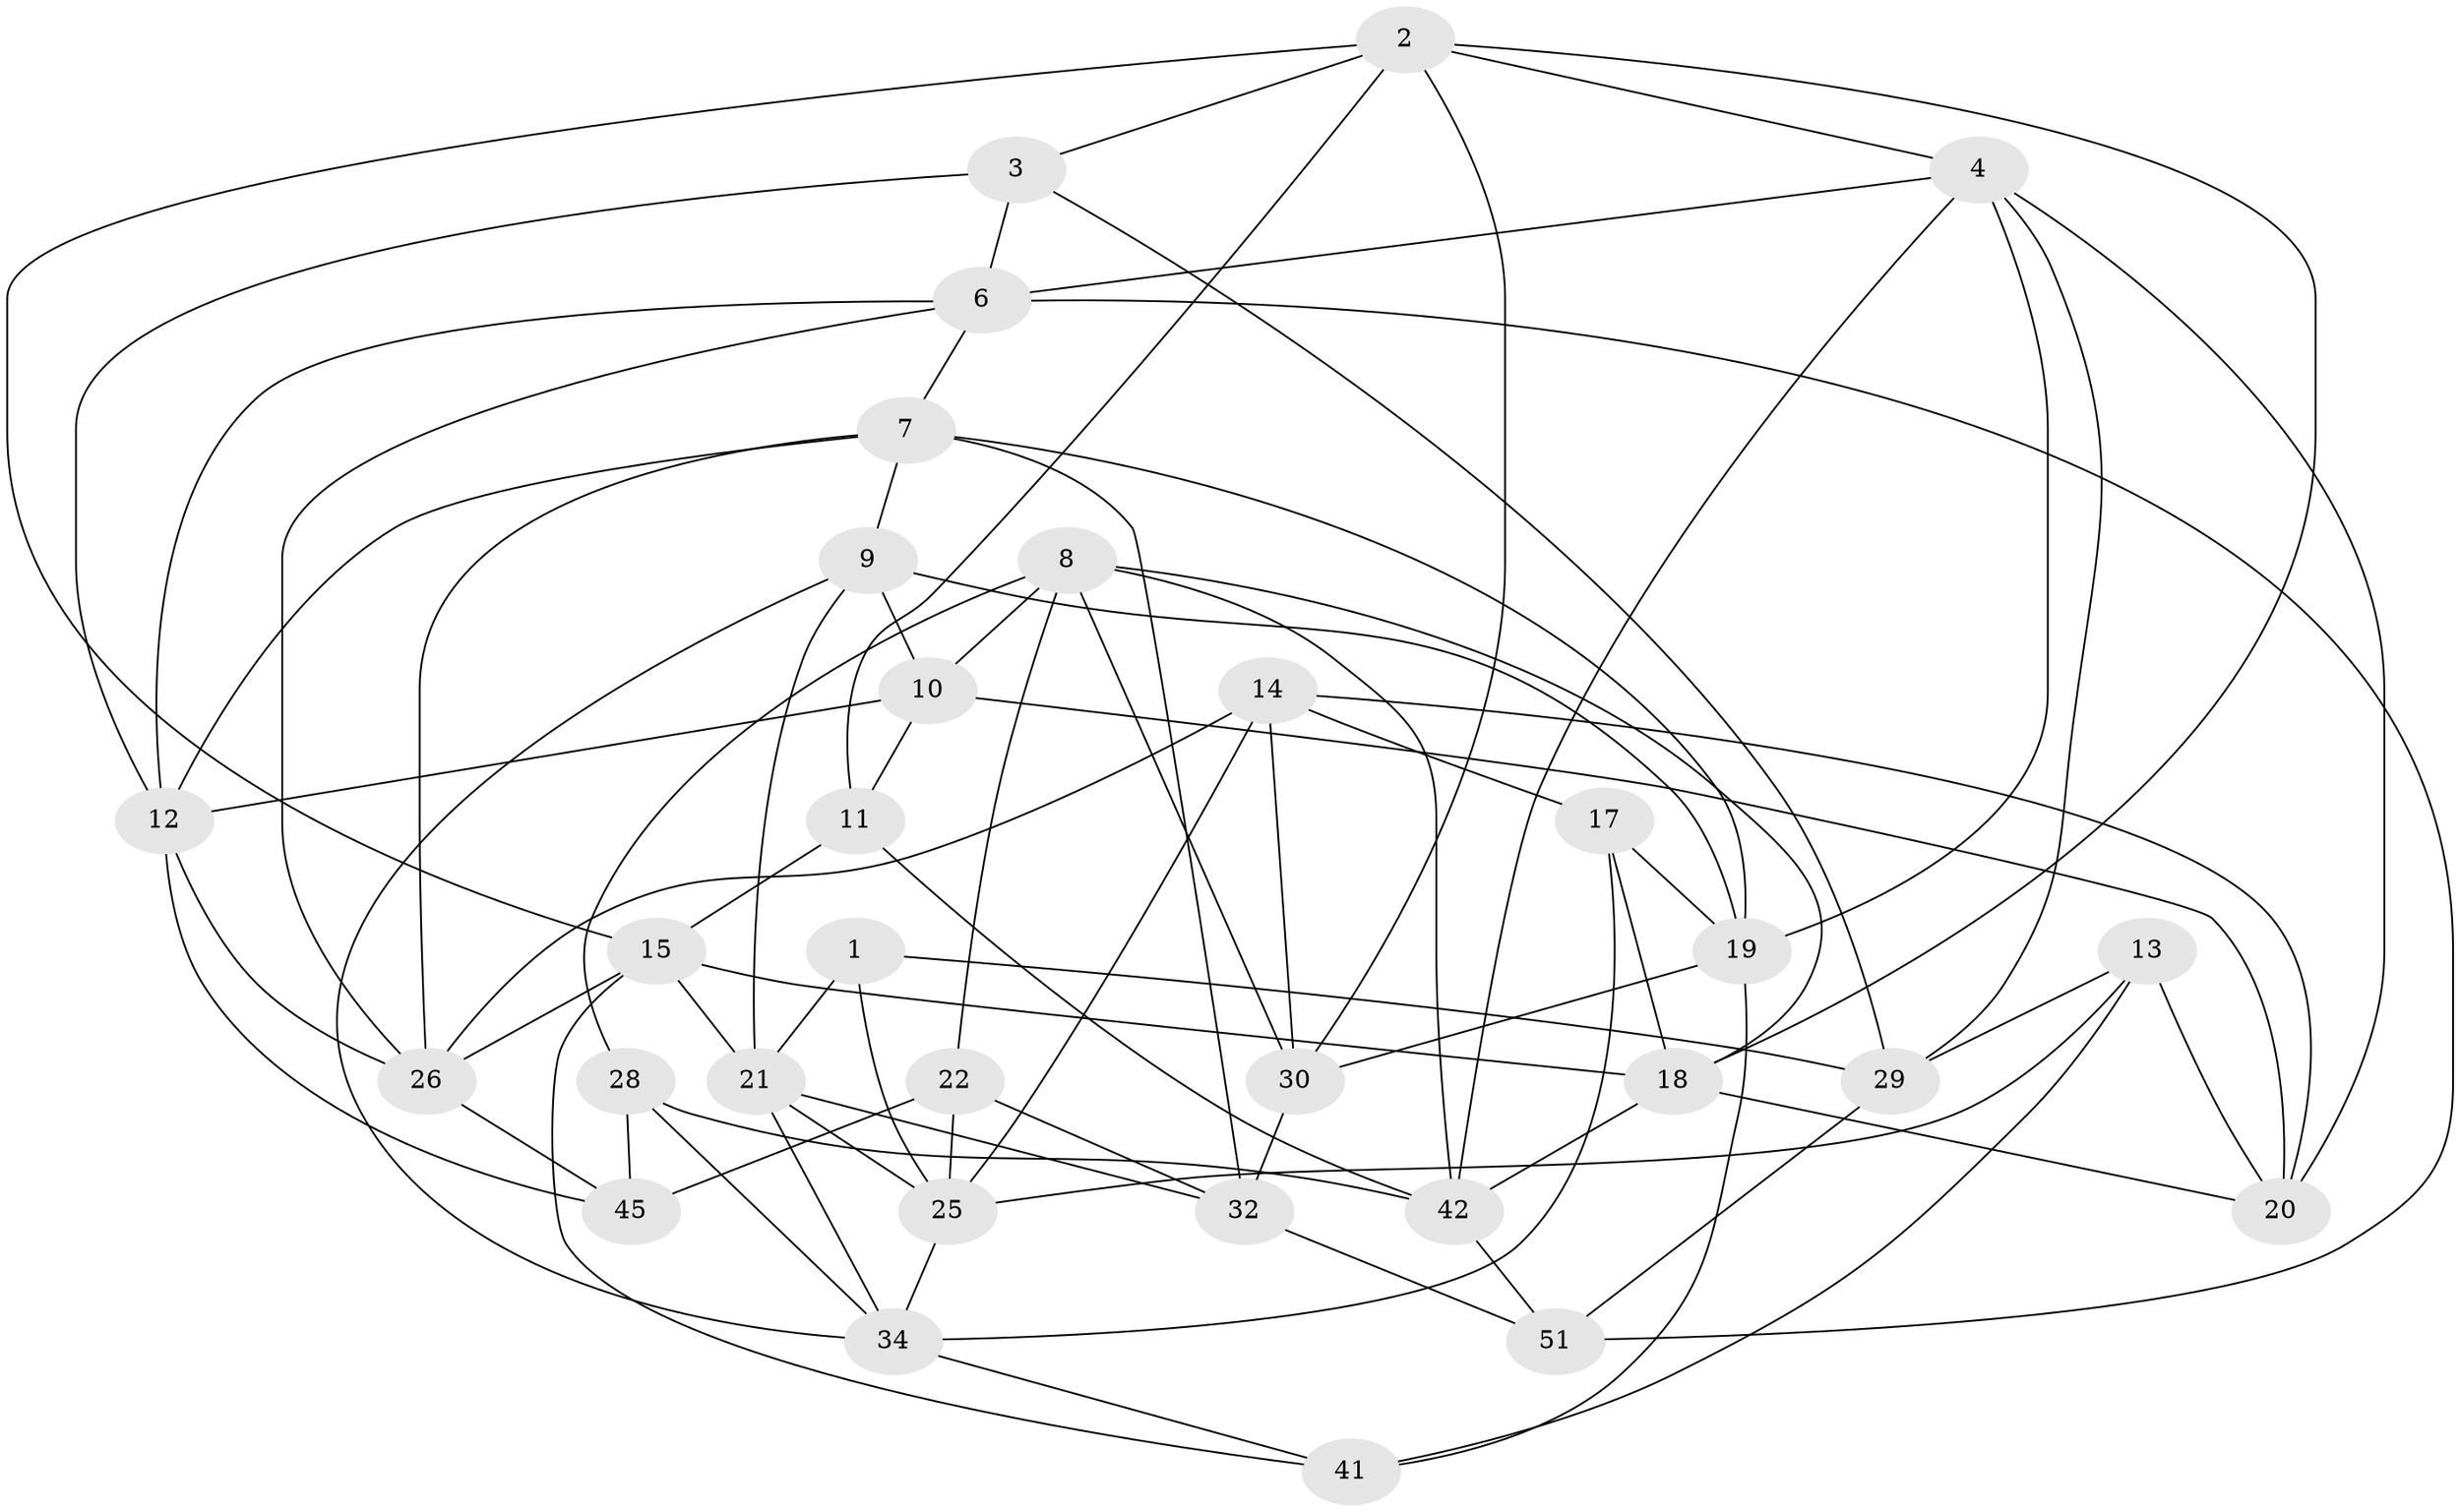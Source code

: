 // original degree distribution, {4: 1.0}
// Generated by graph-tools (version 1.1) at 2025/11/02/27/25 16:11:49]
// undirected, 31 vertices, 79 edges
graph export_dot {
graph [start="1"]
  node [color=gray90,style=filled];
  1;
  2 [super="+5"];
  3;
  4 [super="+49"];
  6 [super="+27"];
  7 [super="+37"];
  8 [super="+43"];
  9 [super="+16"];
  10 [super="+23"];
  11;
  12 [super="+40"];
  13;
  14 [super="+36"];
  15 [super="+47"];
  17;
  18 [super="+48"];
  19 [super="+50"];
  20 [super="+31"];
  21 [super="+24"];
  22;
  25 [super="+44"];
  26 [super="+39"];
  28;
  29 [super="+52"];
  30 [super="+38"];
  32 [super="+33"];
  34 [super="+35"];
  41;
  42 [super="+46"];
  45;
  51;
  1 -- 29 [weight=2];
  1 -- 25;
  1 -- 21;
  2 -- 4;
  2 -- 30;
  2 -- 18;
  2 -- 11;
  2 -- 3;
  2 -- 15;
  3 -- 29;
  3 -- 12;
  3 -- 6;
  4 -- 20;
  4 -- 42;
  4 -- 19;
  4 -- 29;
  4 -- 6;
  6 -- 51;
  6 -- 7;
  6 -- 26;
  6 -- 12;
  7 -- 12;
  7 -- 19;
  7 -- 32;
  7 -- 26;
  7 -- 9;
  8 -- 10;
  8 -- 28;
  8 -- 42;
  8 -- 22;
  8 -- 30;
  8 -- 18;
  9 -- 21;
  9 -- 10 [weight=2];
  9 -- 34;
  9 -- 19;
  10 -- 11;
  10 -- 12;
  10 -- 20;
  11 -- 15;
  11 -- 42;
  12 -- 45;
  12 -- 26;
  13 -- 20;
  13 -- 41;
  13 -- 25;
  13 -- 29;
  14 -- 25;
  14 -- 20 [weight=2];
  14 -- 26;
  14 -- 17;
  14 -- 30;
  15 -- 18;
  15 -- 41;
  15 -- 26;
  15 -- 21;
  17 -- 34;
  17 -- 19;
  17 -- 18;
  18 -- 42;
  18 -- 20;
  19 -- 30;
  19 -- 41;
  21 -- 32;
  21 -- 25;
  21 -- 34;
  22 -- 45;
  22 -- 32;
  22 -- 25;
  25 -- 34;
  26 -- 45;
  28 -- 34;
  28 -- 45;
  28 -- 42;
  29 -- 51;
  30 -- 32 [weight=2];
  32 -- 51;
  34 -- 41;
  42 -- 51;
}
